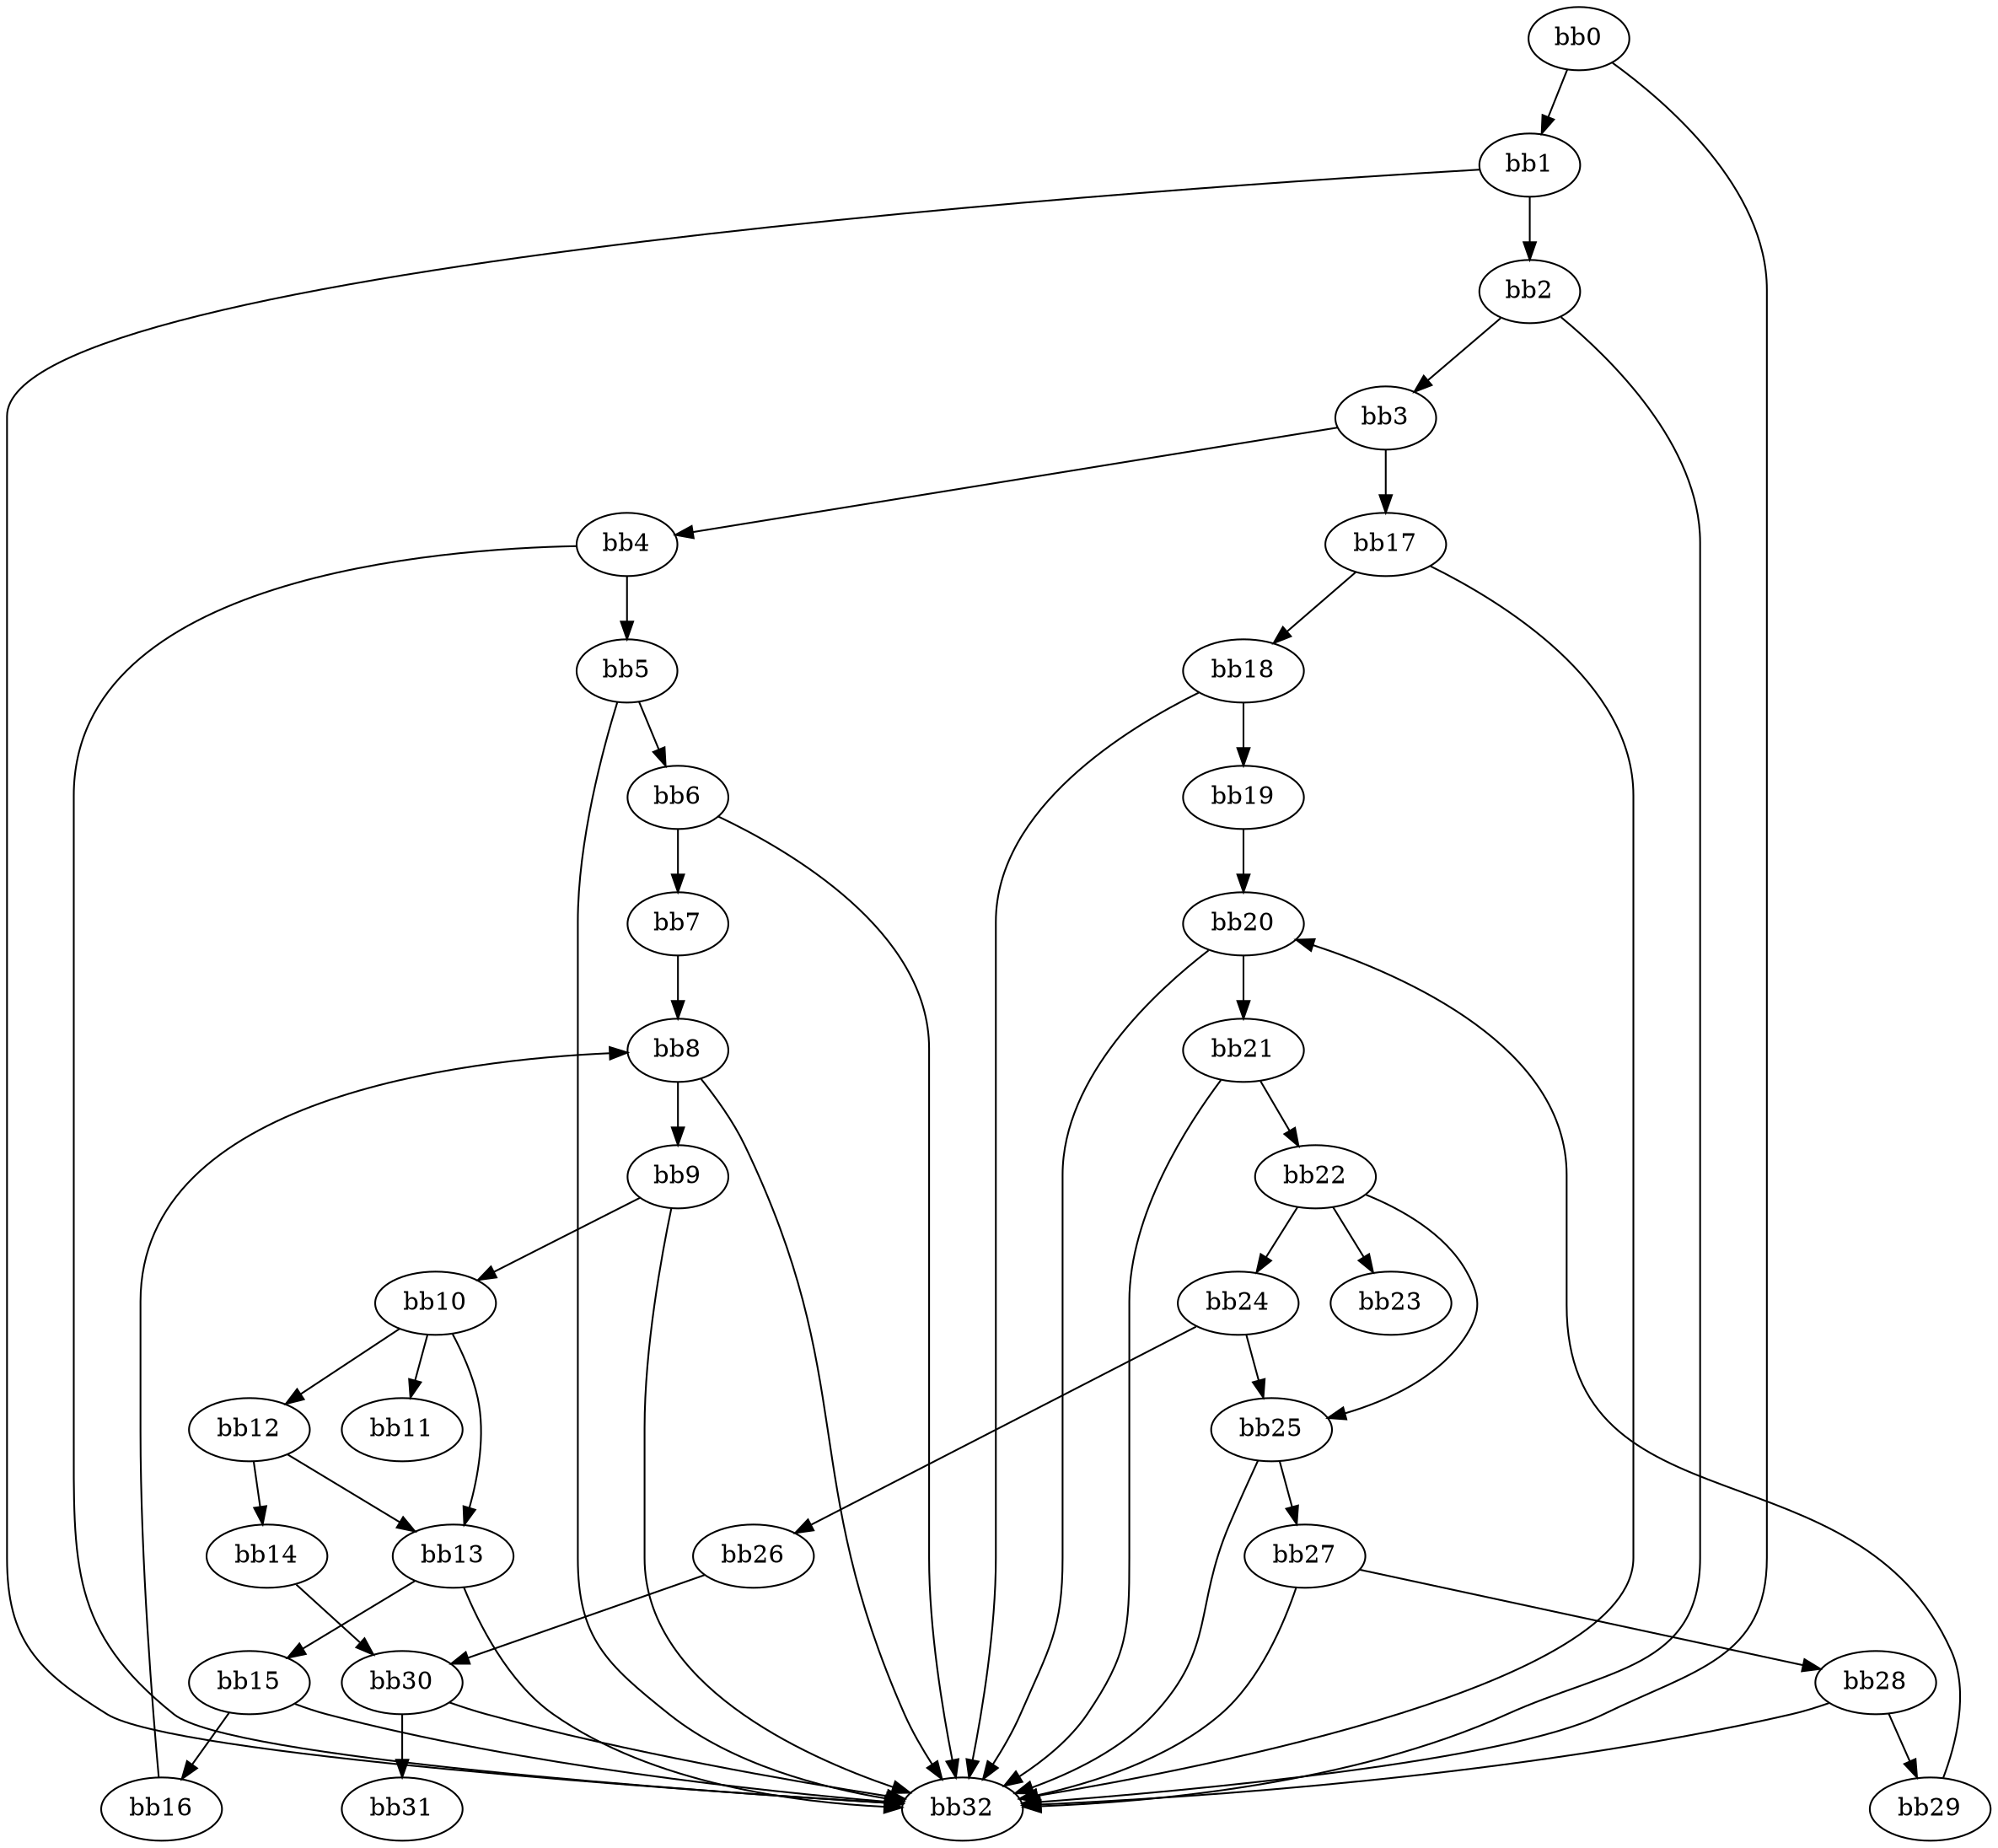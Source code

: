 digraph {
    0 [ label = "bb0\l" ]
    1 [ label = "bb1\l" ]
    2 [ label = "bb2\l" ]
    3 [ label = "bb3\l" ]
    4 [ label = "bb4\l" ]
    5 [ label = "bb5\l" ]
    6 [ label = "bb6\l" ]
    7 [ label = "bb7\l" ]
    8 [ label = "bb8\l" ]
    9 [ label = "bb9\l" ]
    10 [ label = "bb10\l" ]
    11 [ label = "bb11\l" ]
    12 [ label = "bb12\l" ]
    13 [ label = "bb13\l" ]
    14 [ label = "bb14\l" ]
    15 [ label = "bb15\l" ]
    16 [ label = "bb16\l" ]
    17 [ label = "bb17\l" ]
    18 [ label = "bb18\l" ]
    19 [ label = "bb19\l" ]
    20 [ label = "bb20\l" ]
    21 [ label = "bb21\l" ]
    22 [ label = "bb22\l" ]
    23 [ label = "bb23\l" ]
    24 [ label = "bb24\l" ]
    25 [ label = "bb25\l" ]
    26 [ label = "bb26\l" ]
    27 [ label = "bb27\l" ]
    28 [ label = "bb28\l" ]
    29 [ label = "bb29\l" ]
    30 [ label = "bb30\l" ]
    31 [ label = "bb31\l" ]
    32 [ label = "bb32\l" ]
    0 -> 1 [ ]
    0 -> 32 [ ]
    1 -> 2 [ ]
    1 -> 32 [ ]
    2 -> 3 [ ]
    2 -> 32 [ ]
    3 -> 4 [ ]
    3 -> 17 [ ]
    4 -> 5 [ ]
    4 -> 32 [ ]
    5 -> 6 [ ]
    5 -> 32 [ ]
    6 -> 7 [ ]
    6 -> 32 [ ]
    7 -> 8 [ ]
    8 -> 9 [ ]
    8 -> 32 [ ]
    9 -> 10 [ ]
    9 -> 32 [ ]
    10 -> 11 [ ]
    10 -> 12 [ ]
    10 -> 13 [ ]
    12 -> 13 [ ]
    12 -> 14 [ ]
    13 -> 15 [ ]
    13 -> 32 [ ]
    14 -> 30 [ ]
    15 -> 16 [ ]
    15 -> 32 [ ]
    16 -> 8 [ ]
    17 -> 18 [ ]
    17 -> 32 [ ]
    18 -> 19 [ ]
    18 -> 32 [ ]
    19 -> 20 [ ]
    20 -> 21 [ ]
    20 -> 32 [ ]
    21 -> 22 [ ]
    21 -> 32 [ ]
    22 -> 23 [ ]
    22 -> 24 [ ]
    22 -> 25 [ ]
    24 -> 25 [ ]
    24 -> 26 [ ]
    25 -> 27 [ ]
    25 -> 32 [ ]
    26 -> 30 [ ]
    27 -> 28 [ ]
    27 -> 32 [ ]
    28 -> 29 [ ]
    28 -> 32 [ ]
    29 -> 20 [ ]
    30 -> 31 [ ]
    30 -> 32 [ ]
}

